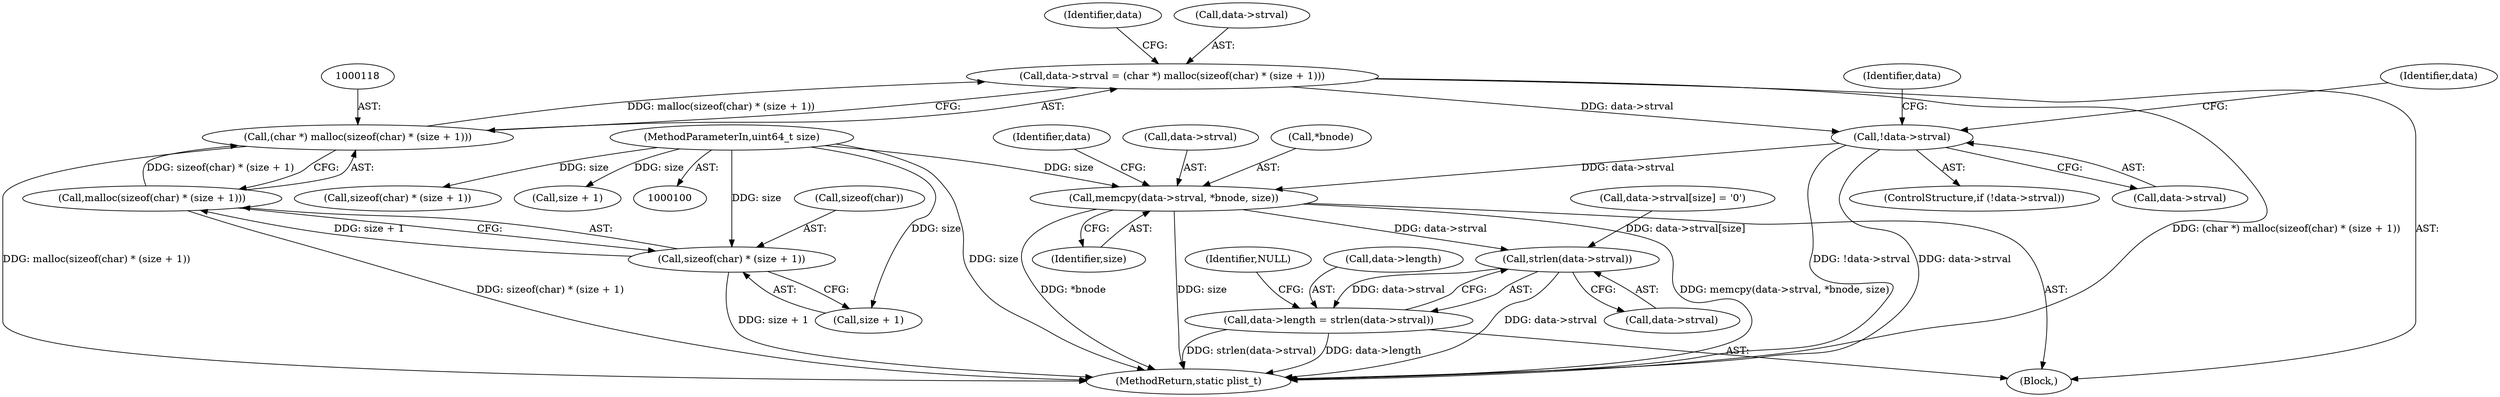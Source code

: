 digraph "0_libplist_fbd8494d5e4e46bf2e90cb6116903e404374fb56@API" {
"1000145" [label="(Call,memcpy(data->strval, *bnode, size))"];
"1000127" [label="(Call,!data->strval)"];
"1000113" [label="(Call,data->strval = (char *) malloc(sizeof(char) * (size + 1)))"];
"1000117" [label="(Call,(char *) malloc(sizeof(char) * (size + 1)))"];
"1000119" [label="(Call,malloc(sizeof(char) * (size + 1)))"];
"1000120" [label="(Call,sizeof(char) * (size + 1))"];
"1000102" [label="(MethodParameterIn,uint64_t size)"];
"1000163" [label="(Call,strlen(data->strval))"];
"1000159" [label="(Call,data->length = strlen(data->strval))"];
"1000121" [label="(Call,sizeof(char))"];
"1000126" [label="(ControlStructure,if (!data->strval))"];
"1000128" [label="(Call,data->strval)"];
"1000151" [label="(Identifier,size)"];
"1000137" [label="(Call,sizeof(char) * (size + 1))"];
"1000155" [label="(Identifier,data)"];
"1000117" [label="(Call,(char *) malloc(sizeof(char) * (size + 1)))"];
"1000171" [label="(MethodReturn,static plist_t)"];
"1000140" [label="(Call,size + 1)"];
"1000113" [label="(Call,data->strval = (char *) malloc(sizeof(char) * (size + 1)))"];
"1000120" [label="(Call,sizeof(char) * (size + 1))"];
"1000164" [label="(Call,data->strval)"];
"1000119" [label="(Call,malloc(sizeof(char) * (size + 1)))"];
"1000147" [label="(Identifier,data)"];
"1000160" [label="(Call,data->length)"];
"1000169" [label="(Identifier,NULL)"];
"1000146" [label="(Call,data->strval)"];
"1000129" [label="(Identifier,data)"];
"1000133" [label="(Identifier,data)"];
"1000159" [label="(Call,data->length = strlen(data->strval))"];
"1000127" [label="(Call,!data->strval)"];
"1000103" [label="(Block,)"];
"1000163" [label="(Call,strlen(data->strval))"];
"1000102" [label="(MethodParameterIn,uint64_t size)"];
"1000149" [label="(Call,*bnode)"];
"1000114" [label="(Call,data->strval)"];
"1000152" [label="(Call,data->strval[size] = '\0')"];
"1000145" [label="(Call,memcpy(data->strval, *bnode, size))"];
"1000123" [label="(Call,size + 1)"];
"1000145" -> "1000103"  [label="AST: "];
"1000145" -> "1000151"  [label="CFG: "];
"1000146" -> "1000145"  [label="AST: "];
"1000149" -> "1000145"  [label="AST: "];
"1000151" -> "1000145"  [label="AST: "];
"1000155" -> "1000145"  [label="CFG: "];
"1000145" -> "1000171"  [label="DDG: *bnode"];
"1000145" -> "1000171"  [label="DDG: size"];
"1000145" -> "1000171"  [label="DDG: memcpy(data->strval, *bnode, size)"];
"1000127" -> "1000145"  [label="DDG: data->strval"];
"1000102" -> "1000145"  [label="DDG: size"];
"1000145" -> "1000163"  [label="DDG: data->strval"];
"1000127" -> "1000126"  [label="AST: "];
"1000127" -> "1000128"  [label="CFG: "];
"1000128" -> "1000127"  [label="AST: "];
"1000133" -> "1000127"  [label="CFG: "];
"1000147" -> "1000127"  [label="CFG: "];
"1000127" -> "1000171"  [label="DDG: !data->strval"];
"1000127" -> "1000171"  [label="DDG: data->strval"];
"1000113" -> "1000127"  [label="DDG: data->strval"];
"1000113" -> "1000103"  [label="AST: "];
"1000113" -> "1000117"  [label="CFG: "];
"1000114" -> "1000113"  [label="AST: "];
"1000117" -> "1000113"  [label="AST: "];
"1000129" -> "1000113"  [label="CFG: "];
"1000113" -> "1000171"  [label="DDG: (char *) malloc(sizeof(char) * (size + 1))"];
"1000117" -> "1000113"  [label="DDG: malloc(sizeof(char) * (size + 1))"];
"1000117" -> "1000119"  [label="CFG: "];
"1000118" -> "1000117"  [label="AST: "];
"1000119" -> "1000117"  [label="AST: "];
"1000117" -> "1000171"  [label="DDG: malloc(sizeof(char) * (size + 1))"];
"1000119" -> "1000117"  [label="DDG: sizeof(char) * (size + 1)"];
"1000119" -> "1000120"  [label="CFG: "];
"1000120" -> "1000119"  [label="AST: "];
"1000119" -> "1000171"  [label="DDG: sizeof(char) * (size + 1)"];
"1000120" -> "1000119"  [label="DDG: size + 1"];
"1000120" -> "1000123"  [label="CFG: "];
"1000121" -> "1000120"  [label="AST: "];
"1000123" -> "1000120"  [label="AST: "];
"1000120" -> "1000171"  [label="DDG: size + 1"];
"1000102" -> "1000120"  [label="DDG: size"];
"1000102" -> "1000100"  [label="AST: "];
"1000102" -> "1000171"  [label="DDG: size"];
"1000102" -> "1000123"  [label="DDG: size"];
"1000102" -> "1000137"  [label="DDG: size"];
"1000102" -> "1000140"  [label="DDG: size"];
"1000163" -> "1000159"  [label="AST: "];
"1000163" -> "1000164"  [label="CFG: "];
"1000164" -> "1000163"  [label="AST: "];
"1000159" -> "1000163"  [label="CFG: "];
"1000163" -> "1000171"  [label="DDG: data->strval"];
"1000163" -> "1000159"  [label="DDG: data->strval"];
"1000152" -> "1000163"  [label="DDG: data->strval[size]"];
"1000159" -> "1000103"  [label="AST: "];
"1000160" -> "1000159"  [label="AST: "];
"1000169" -> "1000159"  [label="CFG: "];
"1000159" -> "1000171"  [label="DDG: data->length"];
"1000159" -> "1000171"  [label="DDG: strlen(data->strval)"];
}
